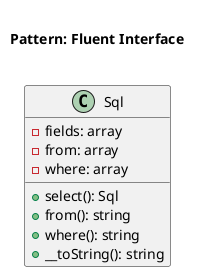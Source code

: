 @startuml
    Title <size:20>\nPattern: Fluent Interface\n

    class Sql {
        - fields: array
        - from: array
        - where: array
        + select(): Sql
        + from(): string
        + where(): string
        + __toString(): string
    }
@enduml





